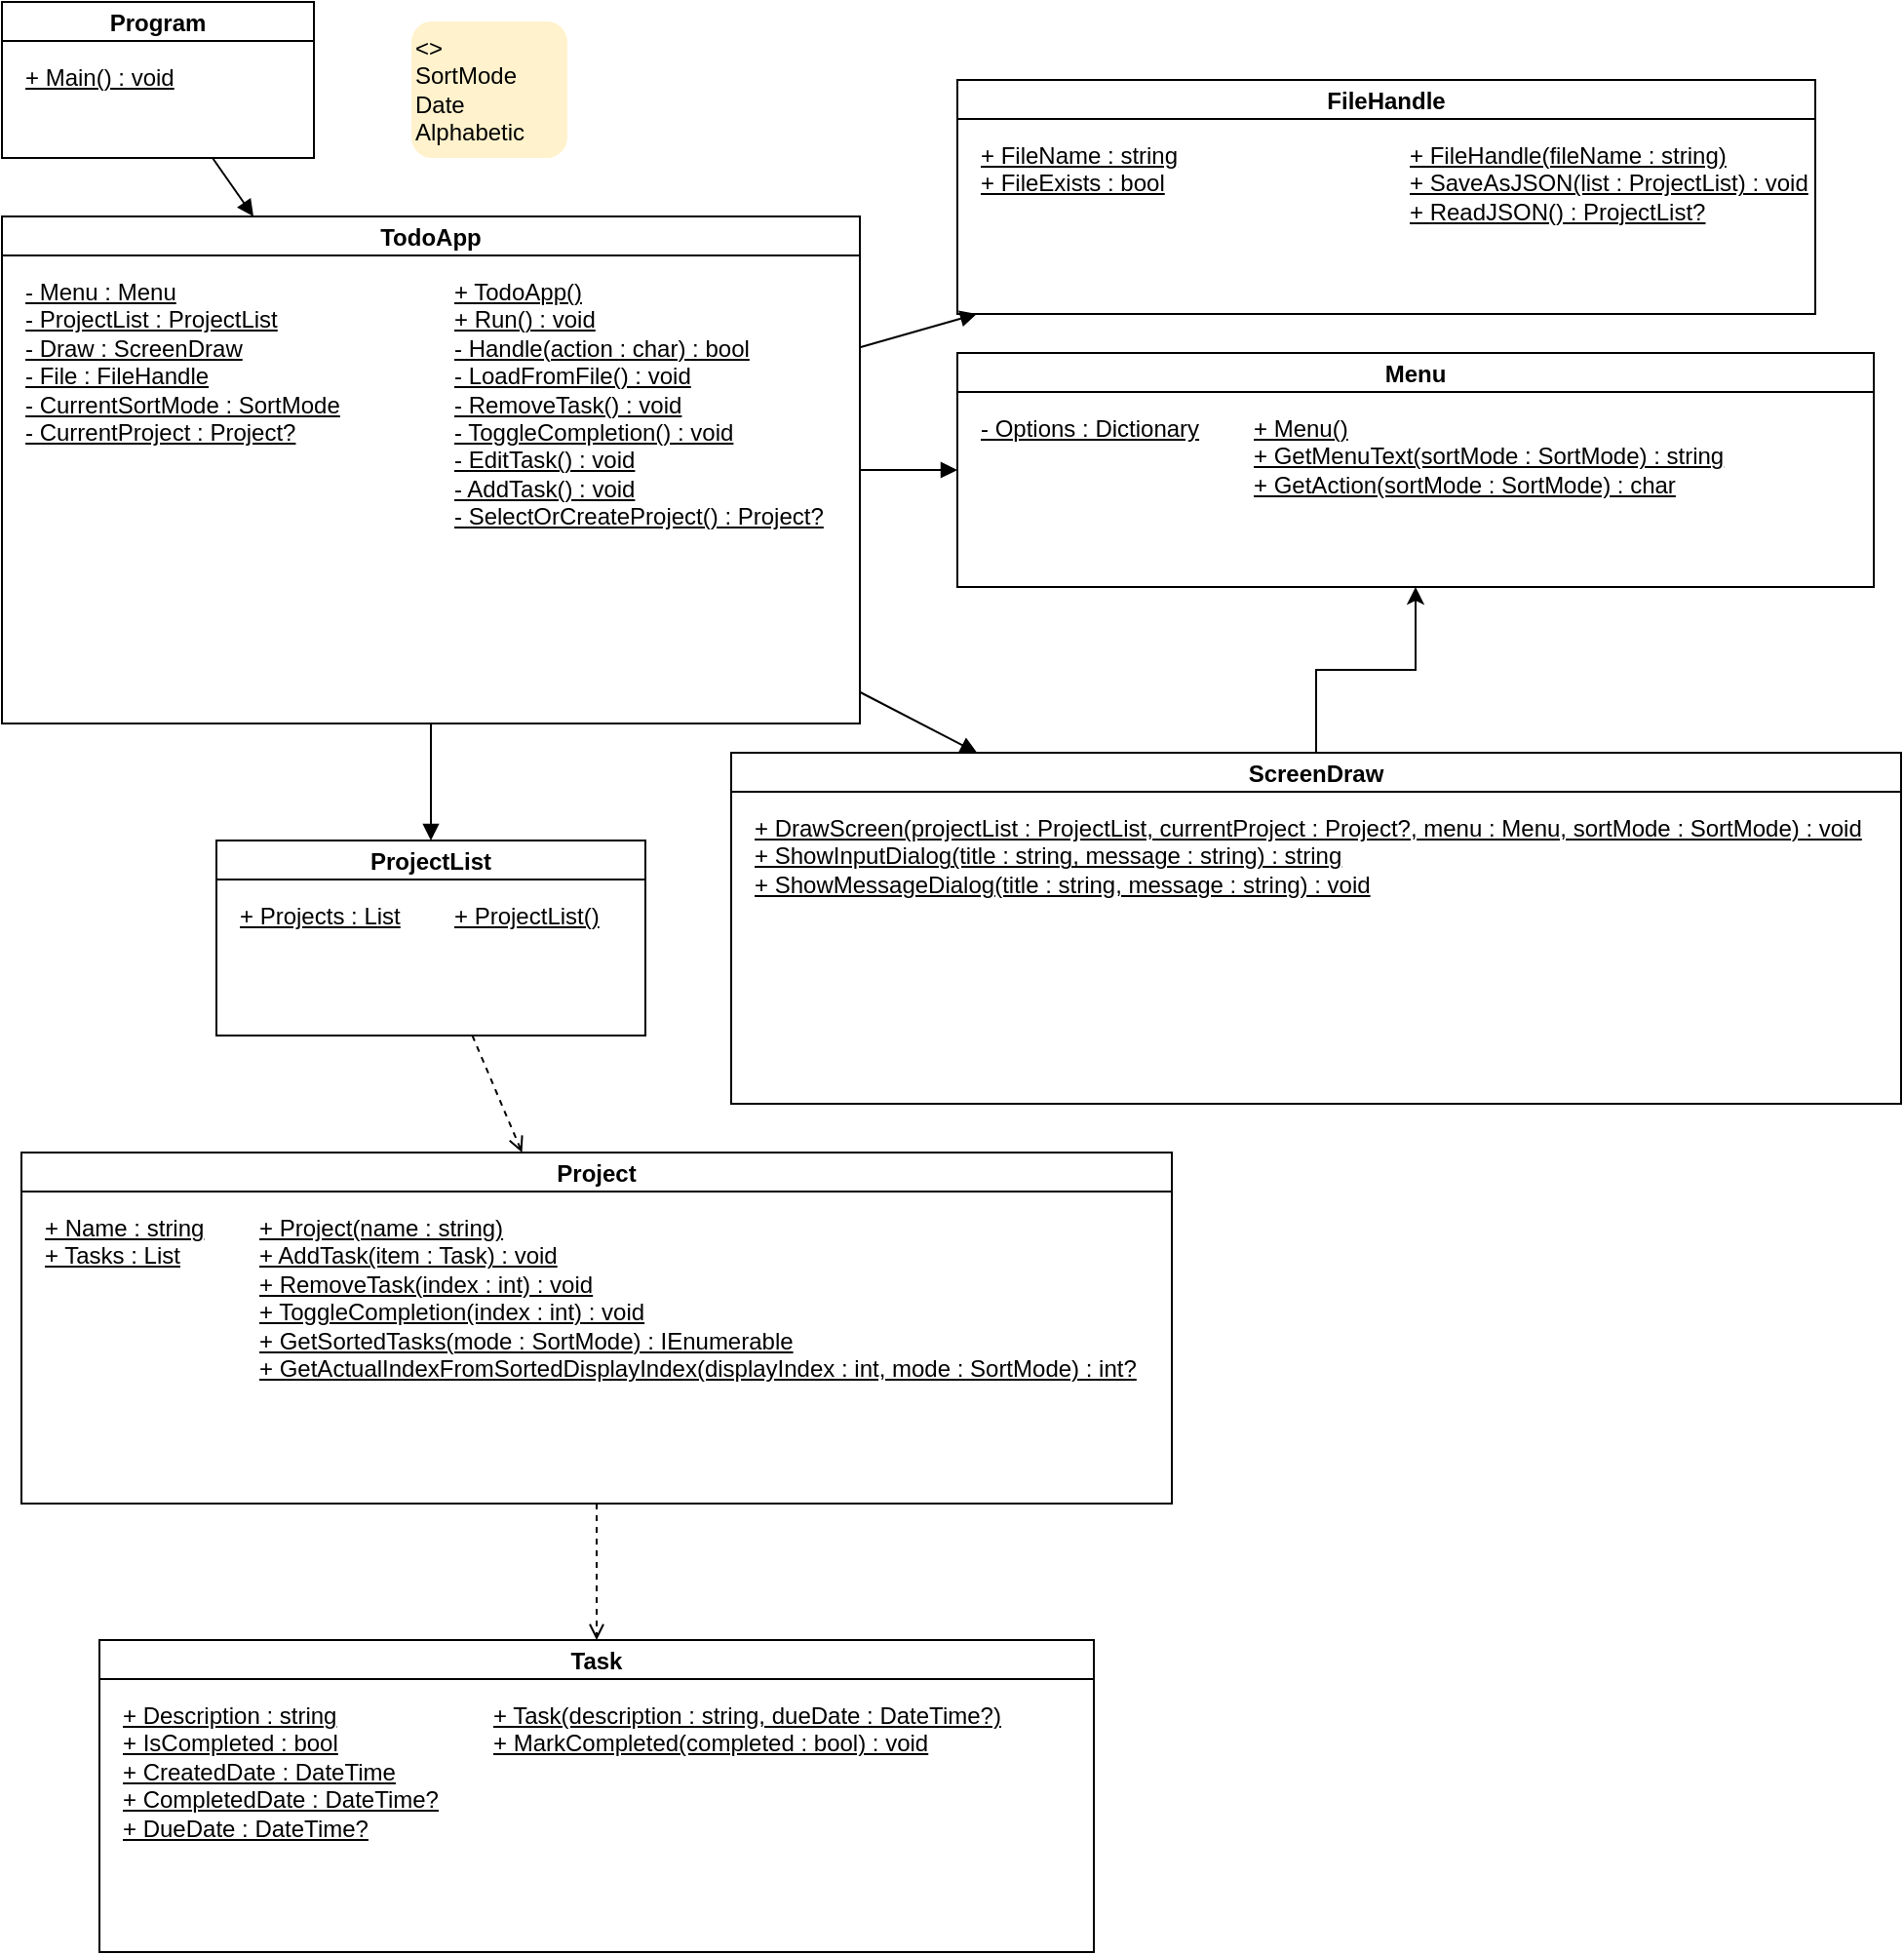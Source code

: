 <mxfile version="27.1.4">
	<diagram name="TodoApp UML" id="todoapp-uml">
		<mxGraphModel dx="1042" dy="563" grid="1" gridSize="10" guides="1" tooltips="1" connect="1" arrows="1" fold="1" page="1" pageScale="1" pageWidth="827" pageHeight="1169" math="0" shadow="0">
			<root>
				<mxCell id="0" />
				<mxCell id="1" parent="0" />
				<mxCell id="100" value="Program" style="swimlane;childLayout=stackLayout;horizontal=1;startSize=20;" parent="1" vertex="1">
					<mxGeometry x="40" y="20" width="160" height="80" as="geometry" />
				</mxCell>
				<mxCell id="101" value="&lt;u&gt;+ Main() : void&lt;/u&gt;" style="text;html=1;align=left;verticalAlign=top;spacingLeft=10;spacingTop=5;" parent="100" vertex="1">
					<mxGeometry y="20" width="160" height="60" as="geometry" />
				</mxCell>
				<mxCell id="2" value="TodoApp" style="swimlane;childLayout=stackLayout;horizontal=1;startSize=20;" parent="1" vertex="1">
					<mxGeometry x="40" y="130" width="440" height="260" as="geometry" />
				</mxCell>
				<mxCell id="3" value="&lt;u&gt;- Menu : Menu&lt;/u&gt;&#xa;&lt;u&gt;- ProjectList : ProjectList&lt;/u&gt;&#xa;&lt;u&gt;- Draw : ScreenDraw&lt;/u&gt;&#xa;&lt;u&gt;- File : FileHandle&lt;/u&gt;&#xa;&lt;u&gt;- CurrentSortMode : SortMode&lt;/u&gt;&#xa;&lt;u&gt;- CurrentProject : Project?&lt;/u&gt;" style="text;html=1;align=left;verticalAlign=top;spacingLeft=10;spacingTop=5;" parent="2" vertex="1">
					<mxGeometry y="20" width="220" height="240" as="geometry" />
				</mxCell>
				<mxCell id="4" value="&lt;u&gt;+ TodoApp()&lt;/u&gt;&#xa;&lt;u&gt;+ Run() : void&lt;/u&gt;&#xa;&lt;u&gt;- Handle(action : char) : bool&lt;/u&gt;&#xa;&lt;u&gt;- LoadFromFile() : void&lt;/u&gt;&#xa;&lt;u&gt;- RemoveTask() : void&lt;/u&gt;&#xa;&lt;u&gt;- ToggleCompletion() : void&lt;/u&gt;&#xa;&lt;u&gt;- EditTask() : void&lt;/u&gt;&#xa;&lt;u&gt;- AddTask() : void&lt;/u&gt;&#xa;&lt;u&gt;- SelectOrCreateProject() : Project?&lt;/u&gt;" style="text;html=1;align=left;verticalAlign=top;spacingLeft=10;spacingTop=5;" parent="2" vertex="1">
					<mxGeometry x="220" y="20" width="220" height="240" as="geometry" />
				</mxCell>
				<mxCell id="5" value="Menu" style="swimlane;childLayout=stackLayout;horizontal=1;startSize=20;" parent="1" vertex="1">
					<mxGeometry x="530" y="200" width="470" height="120" as="geometry" />
				</mxCell>
				<mxCell id="6" value="&lt;u&gt;- Options : Dictionary&lt;char, string&gt;&lt;/u&gt;" style="text;html=1;align=left;verticalAlign=top;spacingLeft=10;spacingTop=5;" parent="5" vertex="1">
					<mxGeometry y="20" width="140" height="100" as="geometry" />
				</mxCell>
				<mxCell id="7" value="&lt;u&gt;+ Menu()&lt;/u&gt;&#xa;&lt;u&gt;+ GetMenuText(sortMode : SortMode) : string&lt;/u&gt;&#xa;&lt;u&gt;+ GetAction(sortMode : SortMode) : char&lt;/u&gt;" style="text;html=1;align=left;verticalAlign=top;spacingLeft=10;spacingTop=5;" parent="5" vertex="1">
					<mxGeometry x="140" y="20" width="270" height="100" as="geometry" />
				</mxCell>
				<mxCell id="8" value="ProjectList" style="swimlane;childLayout=stackLayout;horizontal=1;startSize=20;" parent="1" vertex="1">
					<mxGeometry x="150" y="450" width="220" height="100" as="geometry" />
				</mxCell>
				<mxCell id="9" value="&lt;u&gt;+ Projects : List&lt;Project&gt;&lt;/u&gt;" style="text;html=1;align=left;verticalAlign=top;spacingLeft=10;spacingTop=5;" parent="8" vertex="1">
					<mxGeometry y="20" width="110" height="80" as="geometry" />
				</mxCell>
				<mxCell id="10" value="&lt;u&gt;+ ProjectList()&lt;/u&gt;" style="text;html=1;align=left;verticalAlign=top;spacingLeft=10;spacingTop=5;" parent="8" vertex="1">
					<mxGeometry x="110" y="20" width="110" height="80" as="geometry" />
				</mxCell>
				<mxCell id="11" value="Project" style="swimlane;childLayout=stackLayout;horizontal=1;startSize=20;" parent="1" vertex="1">
					<mxGeometry x="50" y="610" width="590" height="180" as="geometry" />
				</mxCell>
				<mxCell id="12" value="&lt;u&gt;+ Name : string&lt;/u&gt;&#xa;&lt;u&gt;+ Tasks : List&lt;Task&gt;&lt;/u&gt;" style="text;html=1;align=left;verticalAlign=top;spacingLeft=10;spacingTop=5;" parent="11" vertex="1">
					<mxGeometry y="20" width="110" height="160" as="geometry" />
				</mxCell>
				<mxCell id="13" value="&lt;u&gt;+ Project(name : string)&lt;/u&gt;&#xa;&lt;u&gt;+ AddTask(item : Task) : void&lt;/u&gt;&#xa;&lt;u&gt;+ RemoveTask(index : int) : void&lt;/u&gt;&#xa;&lt;u&gt;+ ToggleCompletion(index : int) : void&lt;/u&gt;&#xa;&lt;u&gt;+ GetSortedTasks(mode : SortMode) : IEnumerable&lt;Task&gt;&lt;/u&gt;&#xa;&lt;u&gt;+ GetActualIndexFromSortedDisplayIndex(displayIndex : int, mode : SortMode) : int?&lt;/u&gt;" style="text;html=1;align=left;verticalAlign=top;spacingLeft=10;spacingTop=5;" parent="11" vertex="1">
					<mxGeometry x="110" y="20" width="480" height="160" as="geometry" />
				</mxCell>
				<mxCell id="14" value="Task" style="swimlane;childLayout=stackLayout;horizontal=1;startSize=20;" parent="1" vertex="1">
					<mxGeometry x="90" y="860" width="510" height="160" as="geometry" />
				</mxCell>
				<mxCell id="15" value="&lt;u&gt;+ Description : string&lt;/u&gt;&#xa;&lt;u&gt;+ IsCompleted : bool&lt;/u&gt;&#xa;&lt;u&gt;+ CreatedDate : DateTime&lt;/u&gt;&#xa;&lt;u&gt;+ CompletedDate : DateTime?&lt;/u&gt;&#xa;&lt;u&gt;+ DueDate : DateTime?&lt;/u&gt;" style="text;html=1;align=left;verticalAlign=top;spacingLeft=10;spacingTop=5;" parent="14" vertex="1">
					<mxGeometry y="20" width="190" height="140" as="geometry" />
				</mxCell>
				<mxCell id="16" value="&lt;u&gt;+ Task(description : string, dueDate : DateTime?)&lt;/u&gt;&#xa;&lt;u&gt;+ MarkCompleted(completed : bool) : void&lt;/u&gt;" style="text;html=1;align=left;verticalAlign=top;spacingLeft=10;spacingTop=5;" parent="14" vertex="1">
					<mxGeometry x="190" y="20" width="290" height="140" as="geometry" />
				</mxCell>
				<mxCell id="UCdu89V2Xy525HPjmxG1-121" style="edgeStyle=orthogonalEdgeStyle;rounded=0;orthogonalLoop=1;jettySize=auto;html=1;exitX=0.5;exitY=0;exitDx=0;exitDy=0;entryX=0.5;entryY=1;entryDx=0;entryDy=0;" edge="1" parent="1" source="17" target="5">
					<mxGeometry relative="1" as="geometry">
						<mxPoint x="820" y="240" as="targetPoint" />
					</mxGeometry>
				</mxCell>
				<mxCell id="17" value="ScreenDraw" style="swimlane;childLayout=stackLayout;horizontal=1;startSize=20;" parent="1" vertex="1">
					<mxGeometry x="414" y="405" width="600" height="180" as="geometry" />
				</mxCell>
				<mxCell id="18" value="&lt;u&gt;+ DrawScreen(projectList : ProjectList, currentProject : Project?, menu : Menu, sortMode : SortMode) : void&lt;/u&gt;&#xa;&lt;u&gt;+ ShowInputDialog(title : string, message : string) : string&lt;/u&gt;&#xa;&lt;u&gt;+ ShowMessageDialog(title : string, message : string) : void&lt;/u&gt;" style="text;html=1;align=left;verticalAlign=top;spacingLeft=10;spacingTop=5;" parent="17" vertex="1">
					<mxGeometry y="20" width="600" height="160" as="geometry" />
				</mxCell>
				<mxCell id="19" value="FileHandle" style="swimlane;childLayout=stackLayout;horizontal=1;startSize=20;" parent="1" vertex="1">
					<mxGeometry x="530" y="60" width="440" height="120" as="geometry" />
				</mxCell>
				<mxCell id="20" value="&lt;u&gt;+ FileName : string&lt;/u&gt;&#xa;&lt;u&gt;+ FileExists : bool&lt;/u&gt;" style="text;html=1;align=left;verticalAlign=top;spacingLeft=10;spacingTop=5;" parent="19" vertex="1">
					<mxGeometry y="20" width="220" height="100" as="geometry" />
				</mxCell>
				<mxCell id="21" value="&lt;u&gt;+ FileHandle(fileName : string)&lt;/u&gt;&#xa;&lt;u&gt;+ SaveAsJSON(list : ProjectList) : void&lt;/u&gt;&#xa;&lt;u&gt;+ ReadJSON() : ProjectList?&lt;/u&gt;" style="text;html=1;align=left;verticalAlign=top;spacingLeft=10;spacingTop=5;" parent="19" vertex="1">
					<mxGeometry x="220" y="20" width="220" height="100" as="geometry" />
				</mxCell>
				<mxCell id="22" value="&lt;&lt;enum&gt;&gt;&#xa;SortMode&#xa;Date&#xa;Alphabetic" style="text;html=1;align=left;verticalAlign=top;shape=rectangle;whiteSpace=wrap;rounded=1;fillColor=#fff2cc;" parent="1" vertex="1">
					<mxGeometry x="250" y="30" width="80" height="70" as="geometry" />
				</mxCell>
				<mxCell id="23" style="endArrow=block;endFill=1;" parent="1" source="100" target="2" edge="1">
					<mxGeometry relative="1" as="geometry" />
				</mxCell>
				<mxCell id="24" style="endArrow=block;endFill=1;" parent="1" source="2" target="5" edge="1">
					<mxGeometry relative="1" as="geometry" />
				</mxCell>
				<mxCell id="25" style="endArrow=block;endFill=1;" parent="1" source="2" target="8" edge="1">
					<mxGeometry relative="1" as="geometry" />
				</mxCell>
				<mxCell id="26" style="endArrow=block;endFill=1;" parent="1" source="2" target="17" edge="1">
					<mxGeometry relative="1" as="geometry" />
				</mxCell>
				<mxCell id="27" style="endArrow=block;endFill=1;" parent="1" source="2" target="19" edge="1">
					<mxGeometry relative="1" as="geometry" />
				</mxCell>
				<mxCell id="28" style="endArrow=open;endFill=0;dashed=1;" parent="1" source="8" target="11" edge="1">
					<mxGeometry relative="1" as="geometry" />
				</mxCell>
				<mxCell id="29" style="endArrow=open;endFill=0;dashed=1;" parent="1" source="11" target="14" edge="1">
					<mxGeometry relative="1" as="geometry" />
				</mxCell>
			</root>
		</mxGraphModel>
	</diagram>
</mxfile>